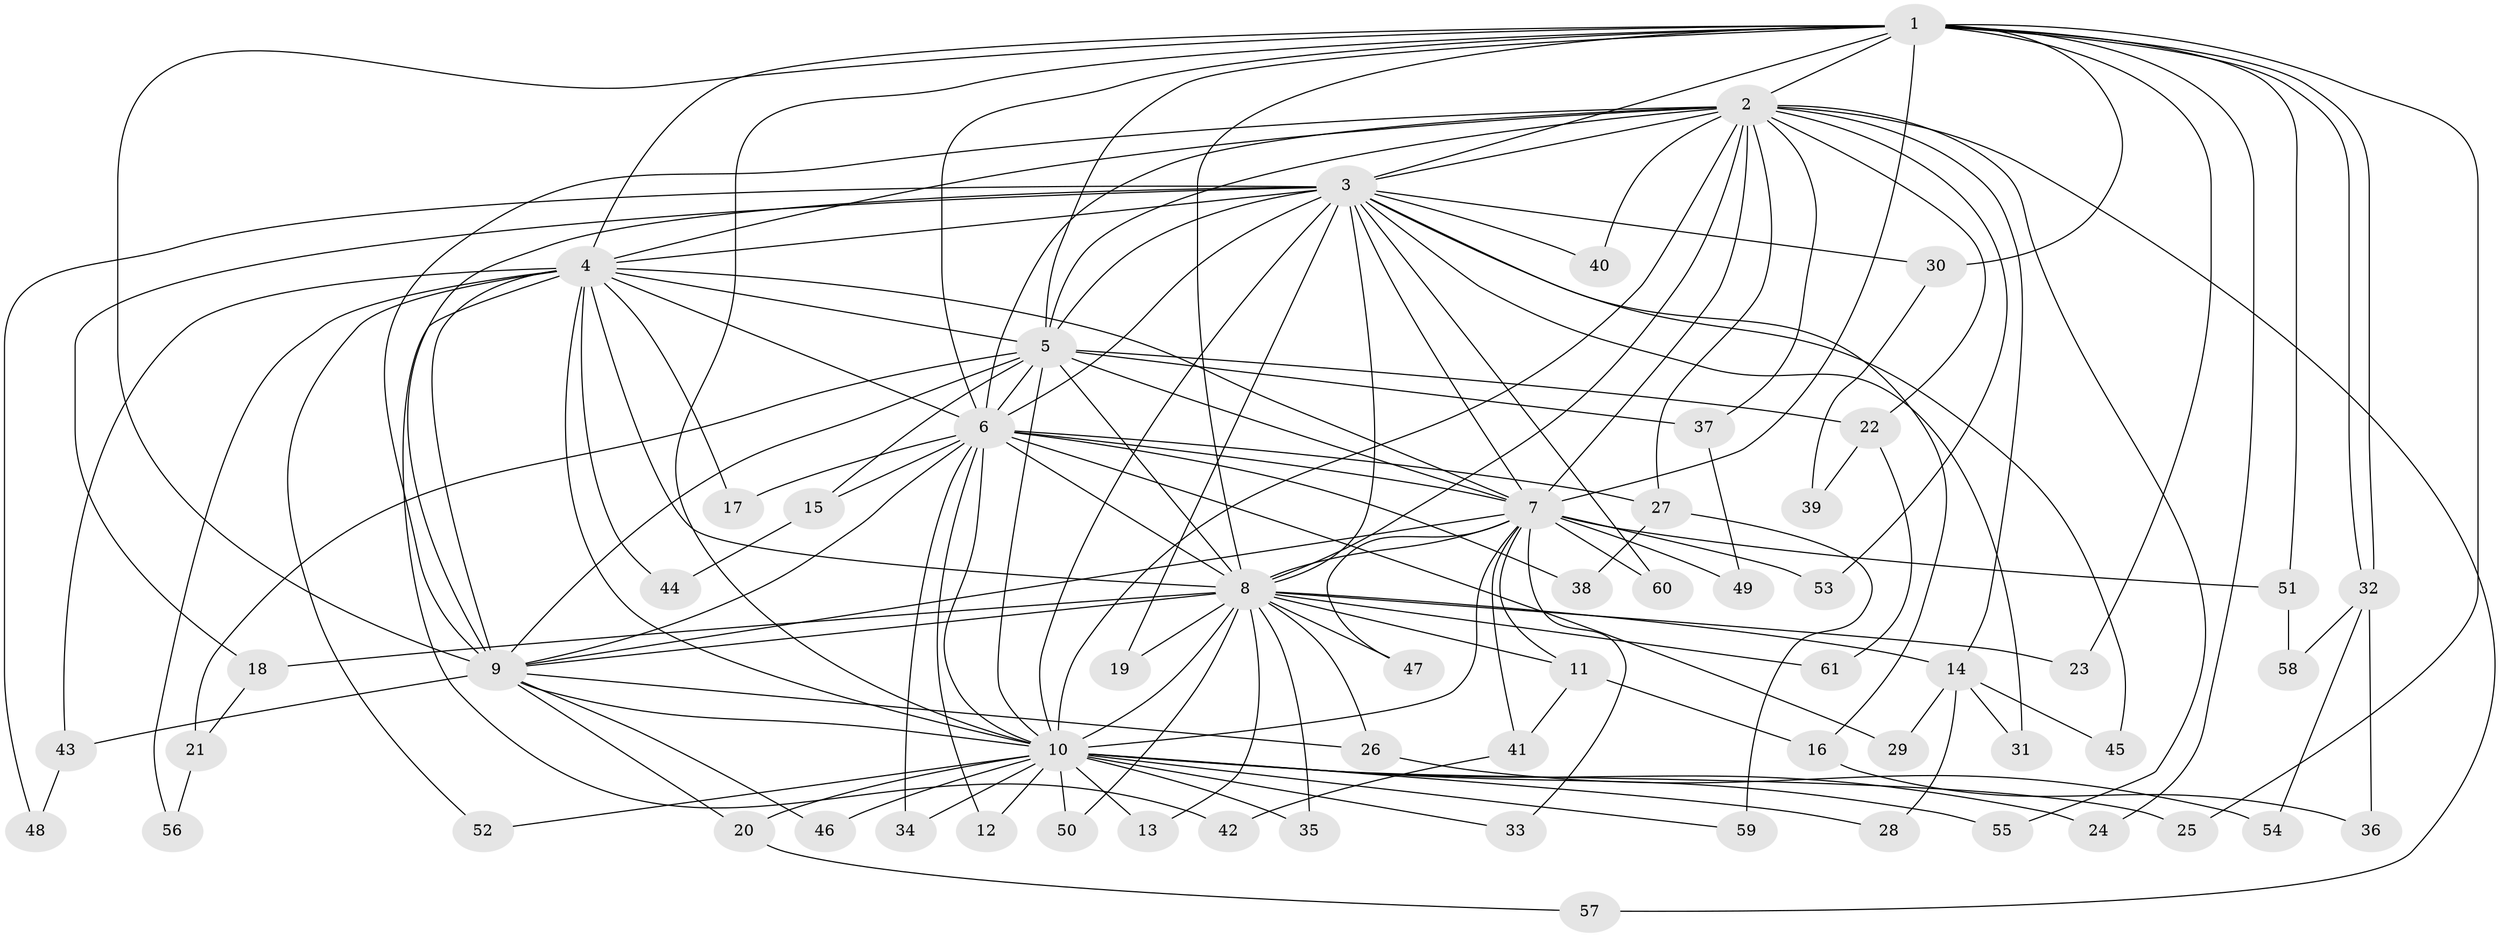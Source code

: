 // coarse degree distribution, {23: 0.022727272727272728, 15: 0.022727272727272728, 16: 0.045454545454545456, 12: 0.022727272727272728, 10: 0.022727272727272728, 14: 0.022727272727272728, 20: 0.022727272727272728, 4: 0.045454545454545456, 2: 0.4772727272727273, 6: 0.022727272727272728, 3: 0.22727272727272727, 1: 0.022727272727272728, 5: 0.022727272727272728}
// Generated by graph-tools (version 1.1) at 2025/41/03/06/25 10:41:40]
// undirected, 61 vertices, 147 edges
graph export_dot {
graph [start="1"]
  node [color=gray90,style=filled];
  1;
  2;
  3;
  4;
  5;
  6;
  7;
  8;
  9;
  10;
  11;
  12;
  13;
  14;
  15;
  16;
  17;
  18;
  19;
  20;
  21;
  22;
  23;
  24;
  25;
  26;
  27;
  28;
  29;
  30;
  31;
  32;
  33;
  34;
  35;
  36;
  37;
  38;
  39;
  40;
  41;
  42;
  43;
  44;
  45;
  46;
  47;
  48;
  49;
  50;
  51;
  52;
  53;
  54;
  55;
  56;
  57;
  58;
  59;
  60;
  61;
  1 -- 2;
  1 -- 3;
  1 -- 4;
  1 -- 5;
  1 -- 6;
  1 -- 7;
  1 -- 8;
  1 -- 9;
  1 -- 10;
  1 -- 23;
  1 -- 24;
  1 -- 25;
  1 -- 30;
  1 -- 32;
  1 -- 32;
  1 -- 51;
  2 -- 3;
  2 -- 4;
  2 -- 5;
  2 -- 6;
  2 -- 7;
  2 -- 8;
  2 -- 9;
  2 -- 10;
  2 -- 14;
  2 -- 22;
  2 -- 27;
  2 -- 37;
  2 -- 40;
  2 -- 53;
  2 -- 55;
  2 -- 57;
  3 -- 4;
  3 -- 5;
  3 -- 6;
  3 -- 7;
  3 -- 8;
  3 -- 9;
  3 -- 10;
  3 -- 16;
  3 -- 18;
  3 -- 19;
  3 -- 30;
  3 -- 31;
  3 -- 40;
  3 -- 45;
  3 -- 48;
  3 -- 60;
  4 -- 5;
  4 -- 6;
  4 -- 7;
  4 -- 8;
  4 -- 9;
  4 -- 10;
  4 -- 17;
  4 -- 42;
  4 -- 43;
  4 -- 44;
  4 -- 52;
  4 -- 56;
  5 -- 6;
  5 -- 7;
  5 -- 8;
  5 -- 9;
  5 -- 10;
  5 -- 15;
  5 -- 21;
  5 -- 22;
  5 -- 37;
  6 -- 7;
  6 -- 8;
  6 -- 9;
  6 -- 10;
  6 -- 12;
  6 -- 15;
  6 -- 17;
  6 -- 27;
  6 -- 29;
  6 -- 34;
  6 -- 38;
  7 -- 8;
  7 -- 9;
  7 -- 10;
  7 -- 11;
  7 -- 33;
  7 -- 41;
  7 -- 47;
  7 -- 49;
  7 -- 51;
  7 -- 53;
  7 -- 60;
  8 -- 9;
  8 -- 10;
  8 -- 11;
  8 -- 13;
  8 -- 14;
  8 -- 18;
  8 -- 19;
  8 -- 23;
  8 -- 26;
  8 -- 35;
  8 -- 47;
  8 -- 50;
  8 -- 61;
  9 -- 10;
  9 -- 20;
  9 -- 26;
  9 -- 43;
  9 -- 46;
  10 -- 12;
  10 -- 13;
  10 -- 20;
  10 -- 24;
  10 -- 25;
  10 -- 28;
  10 -- 33;
  10 -- 34;
  10 -- 35;
  10 -- 46;
  10 -- 50;
  10 -- 52;
  10 -- 55;
  10 -- 59;
  11 -- 16;
  11 -- 41;
  14 -- 28;
  14 -- 29;
  14 -- 31;
  14 -- 45;
  15 -- 44;
  16 -- 36;
  18 -- 21;
  20 -- 57;
  21 -- 56;
  22 -- 39;
  22 -- 61;
  26 -- 54;
  27 -- 38;
  27 -- 59;
  30 -- 39;
  32 -- 36;
  32 -- 54;
  32 -- 58;
  37 -- 49;
  41 -- 42;
  43 -- 48;
  51 -- 58;
}
